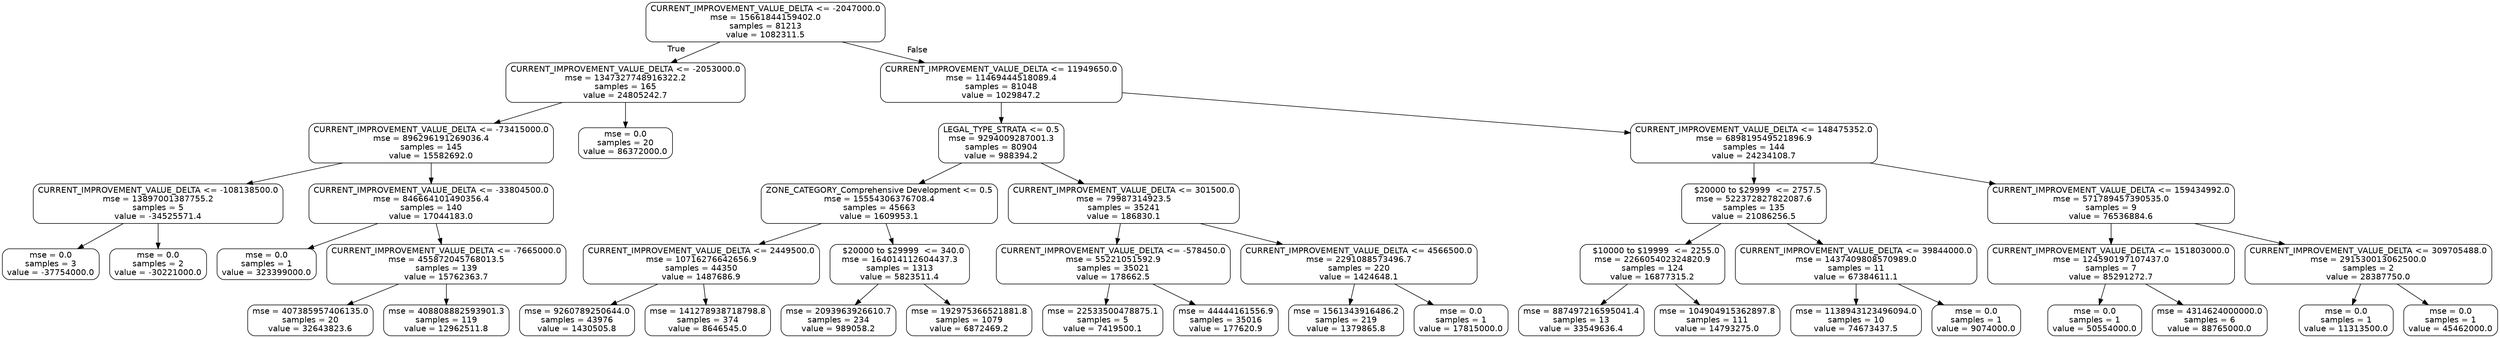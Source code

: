 digraph Tree {
node [shape=box, style="rounded", color="black", fontname=helvetica] ;
edge [fontname=helvetica] ;
0 [label="CURRENT_IMPROVEMENT_VALUE_DELTA <= -2047000.0\nmse = 15661844159402.0\nsamples = 81213\nvalue = 1082311.5"] ;
1 [label="CURRENT_IMPROVEMENT_VALUE_DELTA <= -2053000.0\nmse = 1347327748916322.2\nsamples = 165\nvalue = 24805242.7"] ;
0 -> 1 [labeldistance=2.5, labelangle=45, headlabel="True"] ;
2 [label="CURRENT_IMPROVEMENT_VALUE_DELTA <= -73415000.0\nmse = 896296191269036.4\nsamples = 145\nvalue = 15582692.0"] ;
1 -> 2 ;
3 [label="CURRENT_IMPROVEMENT_VALUE_DELTA <= -108138500.0\nmse = 13897001387755.2\nsamples = 5\nvalue = -34525571.4"] ;
2 -> 3 ;
4 [label="mse = 0.0\nsamples = 3\nvalue = -37754000.0"] ;
3 -> 4 ;
5 [label="mse = 0.0\nsamples = 2\nvalue = -30221000.0"] ;
3 -> 5 ;
6 [label="CURRENT_IMPROVEMENT_VALUE_DELTA <= -33804500.0\nmse = 846664101490356.4\nsamples = 140\nvalue = 17044183.0"] ;
2 -> 6 ;
7 [label="mse = 0.0\nsamples = 1\nvalue = 323399000.0"] ;
6 -> 7 ;
8 [label="CURRENT_IMPROVEMENT_VALUE_DELTA <= -7665000.0\nmse = 455872045768013.5\nsamples = 139\nvalue = 15762363.7"] ;
6 -> 8 ;
9 [label="mse = 407385957406135.0\nsamples = 20\nvalue = 32643823.6"] ;
8 -> 9 ;
10 [label="mse = 408808882593901.3\nsamples = 119\nvalue = 12962511.8"] ;
8 -> 10 ;
11 [label="mse = 0.0\nsamples = 20\nvalue = 86372000.0"] ;
1 -> 11 ;
12 [label="CURRENT_IMPROVEMENT_VALUE_DELTA <= 11949650.0\nmse = 11469444518089.4\nsamples = 81048\nvalue = 1029847.2"] ;
0 -> 12 [labeldistance=2.5, labelangle=-45, headlabel="False"] ;
13 [label="LEGAL_TYPE_STRATA <= 0.5\nmse = 9294009287001.3\nsamples = 80904\nvalue = 988394.2"] ;
12 -> 13 ;
14 [label="ZONE_CATEGORY_Comprehensive Development <= 0.5\nmse = 15554306376708.4\nsamples = 45663\nvalue = 1609953.1"] ;
13 -> 14 ;
15 [label="CURRENT_IMPROVEMENT_VALUE_DELTA <= 2449500.0\nmse = 10716276642656.9\nsamples = 44350\nvalue = 1487686.9"] ;
14 -> 15 ;
16 [label="mse = 9260789250644.0\nsamples = 43976\nvalue = 1430505.8"] ;
15 -> 16 ;
17 [label="mse = 141278938718798.8\nsamples = 374\nvalue = 8646545.0"] ;
15 -> 17 ;
18 [label="   $20000 to $29999  <= 340.0\nmse = 164014112604437.3\nsamples = 1313\nvalue = 5823511.4"] ;
14 -> 18 ;
19 [label="mse = 2093963926610.7\nsamples = 234\nvalue = 989058.2"] ;
18 -> 19 ;
20 [label="mse = 192975366521881.8\nsamples = 1079\nvalue = 6872469.2"] ;
18 -> 20 ;
21 [label="CURRENT_IMPROVEMENT_VALUE_DELTA <= 301500.0\nmse = 79987314923.5\nsamples = 35241\nvalue = 186830.1"] ;
13 -> 21 ;
22 [label="CURRENT_IMPROVEMENT_VALUE_DELTA <= -578450.0\nmse = 55221051592.9\nsamples = 35021\nvalue = 178662.5"] ;
21 -> 22 ;
23 [label="mse = 22533500478875.1\nsamples = 5\nvalue = 7419500.1"] ;
22 -> 23 ;
24 [label="mse = 44444161556.9\nsamples = 35016\nvalue = 177620.9"] ;
22 -> 24 ;
25 [label="CURRENT_IMPROVEMENT_VALUE_DELTA <= 4566500.0\nmse = 2291088573496.7\nsamples = 220\nvalue = 1424648.1"] ;
21 -> 25 ;
26 [label="mse = 1561343916486.2\nsamples = 219\nvalue = 1379865.8"] ;
25 -> 26 ;
27 [label="mse = 0.0\nsamples = 1\nvalue = 17815000.0"] ;
25 -> 27 ;
28 [label="CURRENT_IMPROVEMENT_VALUE_DELTA <= 148475352.0\nmse = 689819549521896.9\nsamples = 144\nvalue = 24234108.7"] ;
12 -> 28 ;
29 [label="   $20000 to $29999  <= 2757.5\nmse = 522372827822087.6\nsamples = 135\nvalue = 21086256.5"] ;
28 -> 29 ;
30 [label="   $10000 to $19999  <= 2255.0\nmse = 226605402324820.9\nsamples = 124\nvalue = 16877315.2"] ;
29 -> 30 ;
31 [label="mse = 887497216595041.4\nsamples = 13\nvalue = 33549636.4"] ;
30 -> 31 ;
32 [label="mse = 104904915362897.8\nsamples = 111\nvalue = 14793275.0"] ;
30 -> 32 ;
33 [label="CURRENT_IMPROVEMENT_VALUE_DELTA <= 39844000.0\nmse = 1437409808570989.0\nsamples = 11\nvalue = 67384611.1"] ;
29 -> 33 ;
34 [label="mse = 1138943123496094.0\nsamples = 10\nvalue = 74673437.5"] ;
33 -> 34 ;
35 [label="mse = 0.0\nsamples = 1\nvalue = 9074000.0"] ;
33 -> 35 ;
36 [label="CURRENT_IMPROVEMENT_VALUE_DELTA <= 159434992.0\nmse = 571789457390535.0\nsamples = 9\nvalue = 76536884.6"] ;
28 -> 36 ;
37 [label="CURRENT_IMPROVEMENT_VALUE_DELTA <= 151803000.0\nmse = 124590197107437.0\nsamples = 7\nvalue = 85291272.7"] ;
36 -> 37 ;
38 [label="mse = 0.0\nsamples = 1\nvalue = 50554000.0"] ;
37 -> 38 ;
39 [label="mse = 4314624000000.0\nsamples = 6\nvalue = 88765000.0"] ;
37 -> 39 ;
40 [label="CURRENT_IMPROVEMENT_VALUE_DELTA <= 309705488.0\nmse = 291530013062500.0\nsamples = 2\nvalue = 28387750.0"] ;
36 -> 40 ;
41 [label="mse = 0.0\nsamples = 1\nvalue = 11313500.0"] ;
40 -> 41 ;
42 [label="mse = 0.0\nsamples = 1\nvalue = 45462000.0"] ;
40 -> 42 ;
}